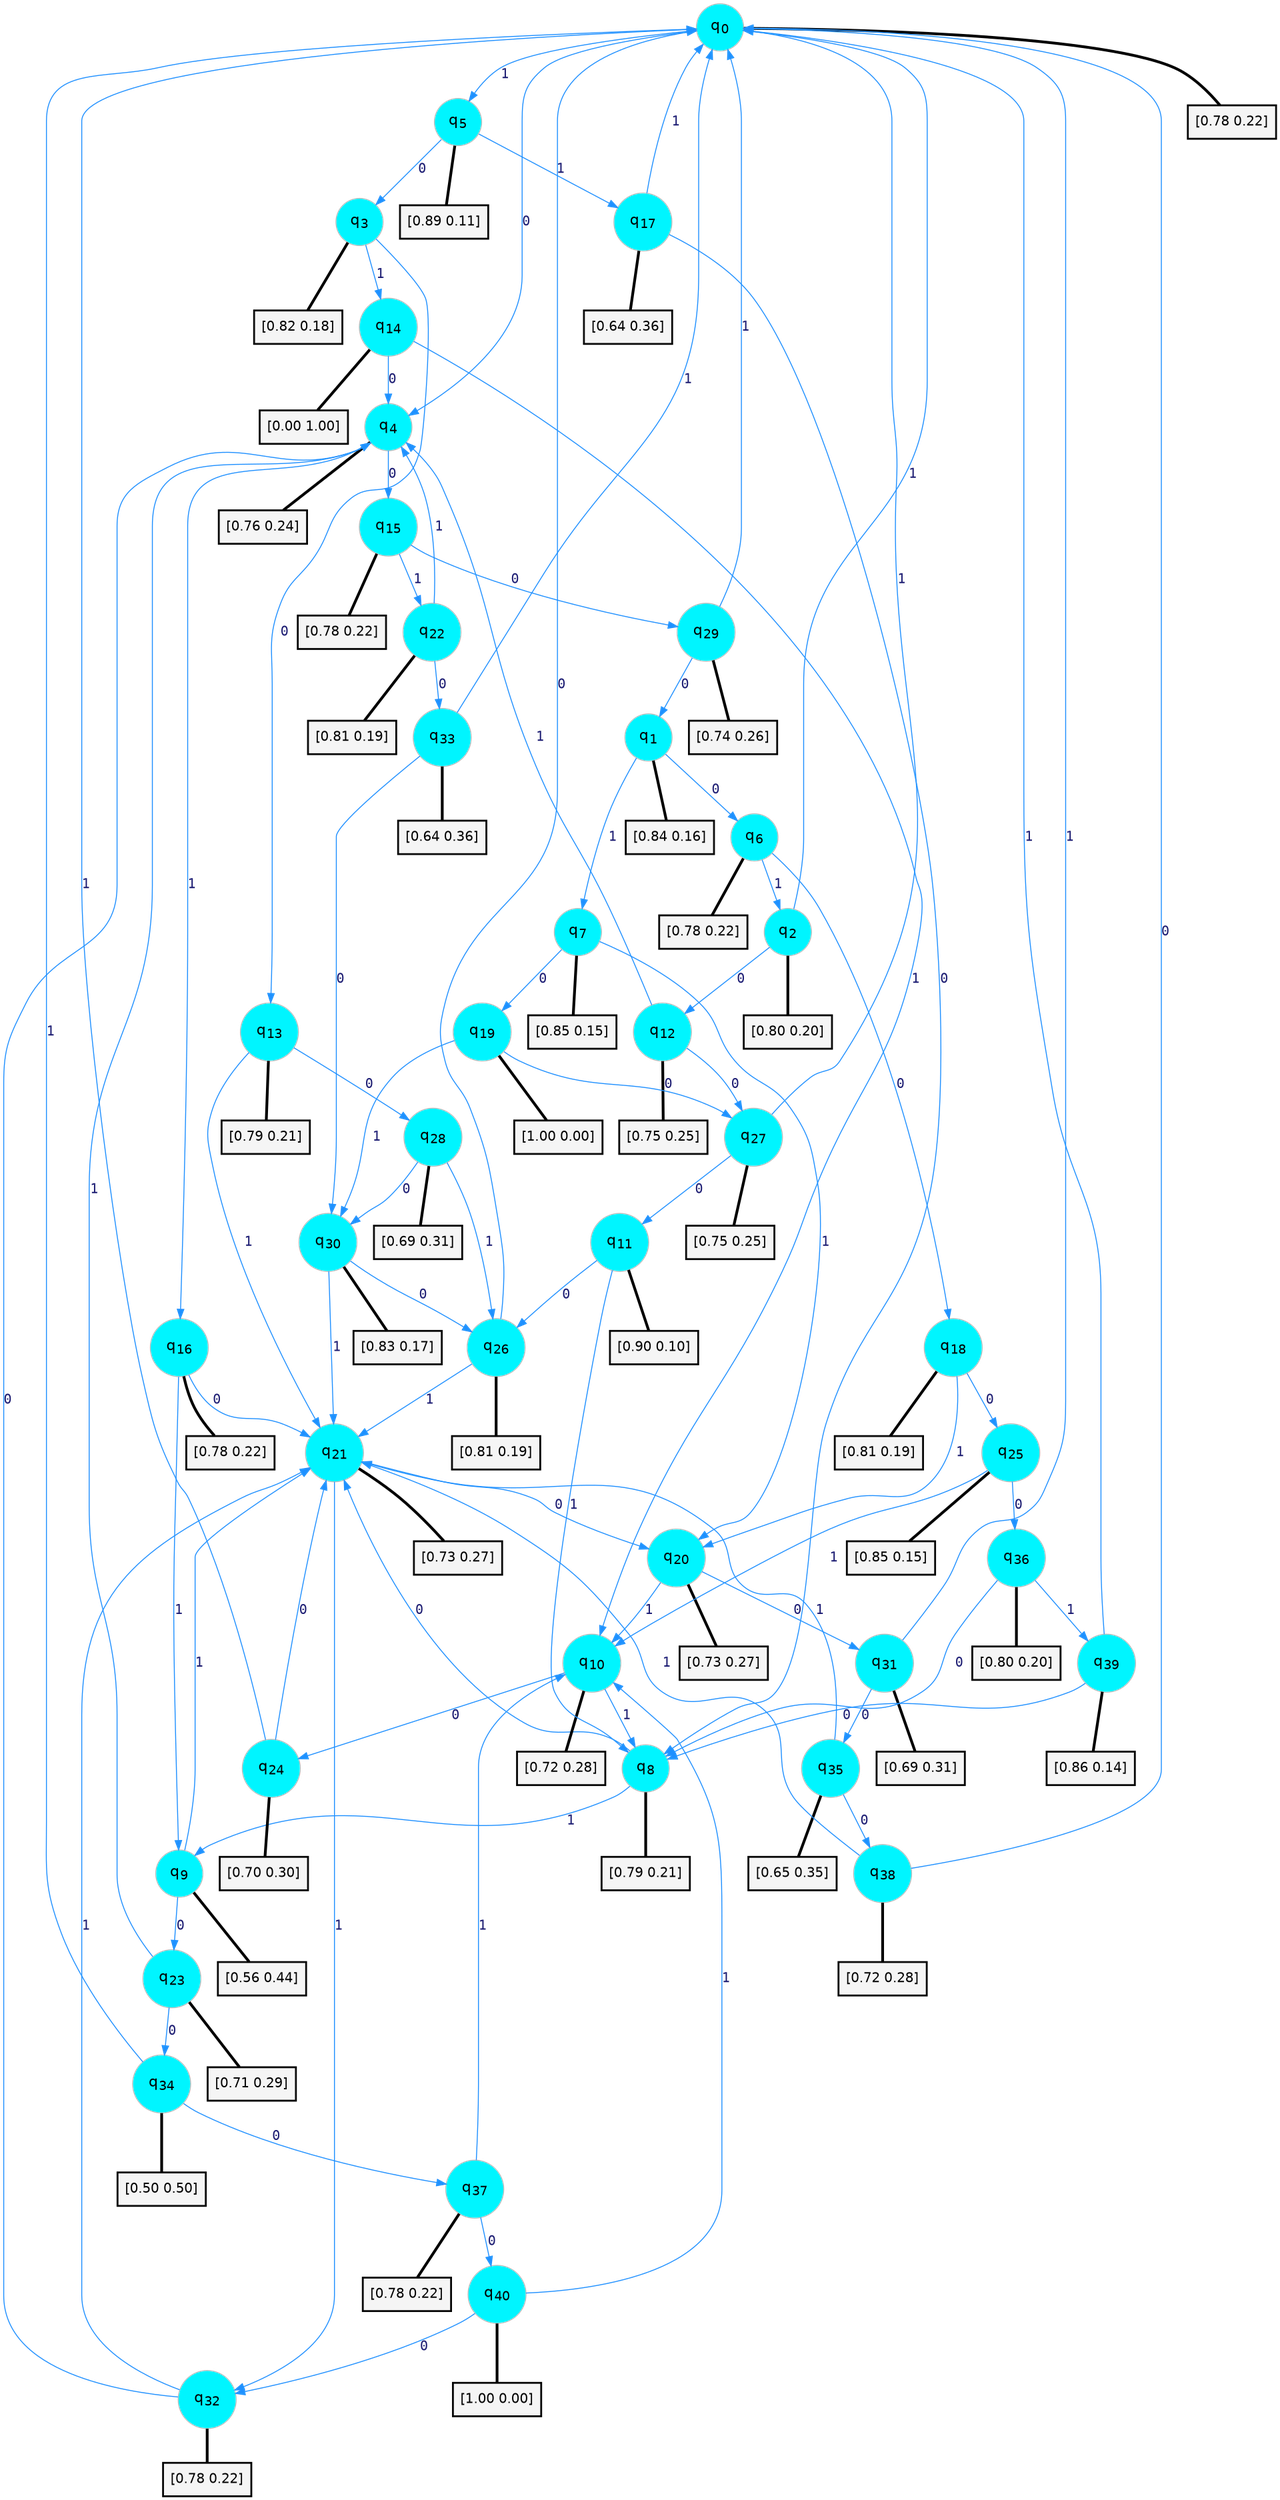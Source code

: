 digraph G {
graph [
bgcolor=transparent, dpi=300, rankdir=TD, size="40,25"];
node [
color=gray, fillcolor=turquoise1, fontcolor=black, fontname=Helvetica, fontsize=16, fontweight=bold, shape=circle, style=filled];
edge [
arrowsize=1, color=dodgerblue1, fontcolor=midnightblue, fontname=courier, fontweight=bold, penwidth=1, style=solid, weight=20];
0[label=<q<SUB>0</SUB>>];
1[label=<q<SUB>1</SUB>>];
2[label=<q<SUB>2</SUB>>];
3[label=<q<SUB>3</SUB>>];
4[label=<q<SUB>4</SUB>>];
5[label=<q<SUB>5</SUB>>];
6[label=<q<SUB>6</SUB>>];
7[label=<q<SUB>7</SUB>>];
8[label=<q<SUB>8</SUB>>];
9[label=<q<SUB>9</SUB>>];
10[label=<q<SUB>10</SUB>>];
11[label=<q<SUB>11</SUB>>];
12[label=<q<SUB>12</SUB>>];
13[label=<q<SUB>13</SUB>>];
14[label=<q<SUB>14</SUB>>];
15[label=<q<SUB>15</SUB>>];
16[label=<q<SUB>16</SUB>>];
17[label=<q<SUB>17</SUB>>];
18[label=<q<SUB>18</SUB>>];
19[label=<q<SUB>19</SUB>>];
20[label=<q<SUB>20</SUB>>];
21[label=<q<SUB>21</SUB>>];
22[label=<q<SUB>22</SUB>>];
23[label=<q<SUB>23</SUB>>];
24[label=<q<SUB>24</SUB>>];
25[label=<q<SUB>25</SUB>>];
26[label=<q<SUB>26</SUB>>];
27[label=<q<SUB>27</SUB>>];
28[label=<q<SUB>28</SUB>>];
29[label=<q<SUB>29</SUB>>];
30[label=<q<SUB>30</SUB>>];
31[label=<q<SUB>31</SUB>>];
32[label=<q<SUB>32</SUB>>];
33[label=<q<SUB>33</SUB>>];
34[label=<q<SUB>34</SUB>>];
35[label=<q<SUB>35</SUB>>];
36[label=<q<SUB>36</SUB>>];
37[label=<q<SUB>37</SUB>>];
38[label=<q<SUB>38</SUB>>];
39[label=<q<SUB>39</SUB>>];
40[label=<q<SUB>40</SUB>>];
41[label="[0.78 0.22]", shape=box,fontcolor=black, fontname=Helvetica, fontsize=14, penwidth=2, fillcolor=whitesmoke,color=black];
42[label="[0.84 0.16]", shape=box,fontcolor=black, fontname=Helvetica, fontsize=14, penwidth=2, fillcolor=whitesmoke,color=black];
43[label="[0.80 0.20]", shape=box,fontcolor=black, fontname=Helvetica, fontsize=14, penwidth=2, fillcolor=whitesmoke,color=black];
44[label="[0.82 0.18]", shape=box,fontcolor=black, fontname=Helvetica, fontsize=14, penwidth=2, fillcolor=whitesmoke,color=black];
45[label="[0.76 0.24]", shape=box,fontcolor=black, fontname=Helvetica, fontsize=14, penwidth=2, fillcolor=whitesmoke,color=black];
46[label="[0.89 0.11]", shape=box,fontcolor=black, fontname=Helvetica, fontsize=14, penwidth=2, fillcolor=whitesmoke,color=black];
47[label="[0.78 0.22]", shape=box,fontcolor=black, fontname=Helvetica, fontsize=14, penwidth=2, fillcolor=whitesmoke,color=black];
48[label="[0.85 0.15]", shape=box,fontcolor=black, fontname=Helvetica, fontsize=14, penwidth=2, fillcolor=whitesmoke,color=black];
49[label="[0.79 0.21]", shape=box,fontcolor=black, fontname=Helvetica, fontsize=14, penwidth=2, fillcolor=whitesmoke,color=black];
50[label="[0.56 0.44]", shape=box,fontcolor=black, fontname=Helvetica, fontsize=14, penwidth=2, fillcolor=whitesmoke,color=black];
51[label="[0.72 0.28]", shape=box,fontcolor=black, fontname=Helvetica, fontsize=14, penwidth=2, fillcolor=whitesmoke,color=black];
52[label="[0.90 0.10]", shape=box,fontcolor=black, fontname=Helvetica, fontsize=14, penwidth=2, fillcolor=whitesmoke,color=black];
53[label="[0.75 0.25]", shape=box,fontcolor=black, fontname=Helvetica, fontsize=14, penwidth=2, fillcolor=whitesmoke,color=black];
54[label="[0.79 0.21]", shape=box,fontcolor=black, fontname=Helvetica, fontsize=14, penwidth=2, fillcolor=whitesmoke,color=black];
55[label="[0.00 1.00]", shape=box,fontcolor=black, fontname=Helvetica, fontsize=14, penwidth=2, fillcolor=whitesmoke,color=black];
56[label="[0.78 0.22]", shape=box,fontcolor=black, fontname=Helvetica, fontsize=14, penwidth=2, fillcolor=whitesmoke,color=black];
57[label="[0.78 0.22]", shape=box,fontcolor=black, fontname=Helvetica, fontsize=14, penwidth=2, fillcolor=whitesmoke,color=black];
58[label="[0.64 0.36]", shape=box,fontcolor=black, fontname=Helvetica, fontsize=14, penwidth=2, fillcolor=whitesmoke,color=black];
59[label="[0.81 0.19]", shape=box,fontcolor=black, fontname=Helvetica, fontsize=14, penwidth=2, fillcolor=whitesmoke,color=black];
60[label="[1.00 0.00]", shape=box,fontcolor=black, fontname=Helvetica, fontsize=14, penwidth=2, fillcolor=whitesmoke,color=black];
61[label="[0.73 0.27]", shape=box,fontcolor=black, fontname=Helvetica, fontsize=14, penwidth=2, fillcolor=whitesmoke,color=black];
62[label="[0.73 0.27]", shape=box,fontcolor=black, fontname=Helvetica, fontsize=14, penwidth=2, fillcolor=whitesmoke,color=black];
63[label="[0.81 0.19]", shape=box,fontcolor=black, fontname=Helvetica, fontsize=14, penwidth=2, fillcolor=whitesmoke,color=black];
64[label="[0.71 0.29]", shape=box,fontcolor=black, fontname=Helvetica, fontsize=14, penwidth=2, fillcolor=whitesmoke,color=black];
65[label="[0.70 0.30]", shape=box,fontcolor=black, fontname=Helvetica, fontsize=14, penwidth=2, fillcolor=whitesmoke,color=black];
66[label="[0.85 0.15]", shape=box,fontcolor=black, fontname=Helvetica, fontsize=14, penwidth=2, fillcolor=whitesmoke,color=black];
67[label="[0.81 0.19]", shape=box,fontcolor=black, fontname=Helvetica, fontsize=14, penwidth=2, fillcolor=whitesmoke,color=black];
68[label="[0.75 0.25]", shape=box,fontcolor=black, fontname=Helvetica, fontsize=14, penwidth=2, fillcolor=whitesmoke,color=black];
69[label="[0.69 0.31]", shape=box,fontcolor=black, fontname=Helvetica, fontsize=14, penwidth=2, fillcolor=whitesmoke,color=black];
70[label="[0.74 0.26]", shape=box,fontcolor=black, fontname=Helvetica, fontsize=14, penwidth=2, fillcolor=whitesmoke,color=black];
71[label="[0.83 0.17]", shape=box,fontcolor=black, fontname=Helvetica, fontsize=14, penwidth=2, fillcolor=whitesmoke,color=black];
72[label="[0.69 0.31]", shape=box,fontcolor=black, fontname=Helvetica, fontsize=14, penwidth=2, fillcolor=whitesmoke,color=black];
73[label="[0.78 0.22]", shape=box,fontcolor=black, fontname=Helvetica, fontsize=14, penwidth=2, fillcolor=whitesmoke,color=black];
74[label="[0.64 0.36]", shape=box,fontcolor=black, fontname=Helvetica, fontsize=14, penwidth=2, fillcolor=whitesmoke,color=black];
75[label="[0.50 0.50]", shape=box,fontcolor=black, fontname=Helvetica, fontsize=14, penwidth=2, fillcolor=whitesmoke,color=black];
76[label="[0.65 0.35]", shape=box,fontcolor=black, fontname=Helvetica, fontsize=14, penwidth=2, fillcolor=whitesmoke,color=black];
77[label="[0.80 0.20]", shape=box,fontcolor=black, fontname=Helvetica, fontsize=14, penwidth=2, fillcolor=whitesmoke,color=black];
78[label="[0.78 0.22]", shape=box,fontcolor=black, fontname=Helvetica, fontsize=14, penwidth=2, fillcolor=whitesmoke,color=black];
79[label="[0.72 0.28]", shape=box,fontcolor=black, fontname=Helvetica, fontsize=14, penwidth=2, fillcolor=whitesmoke,color=black];
80[label="[0.86 0.14]", shape=box,fontcolor=black, fontname=Helvetica, fontsize=14, penwidth=2, fillcolor=whitesmoke,color=black];
81[label="[1.00 0.00]", shape=box,fontcolor=black, fontname=Helvetica, fontsize=14, penwidth=2, fillcolor=whitesmoke,color=black];
0->4 [label=0];
0->5 [label=1];
0->41 [arrowhead=none, penwidth=3,color=black];
1->6 [label=0];
1->7 [label=1];
1->42 [arrowhead=none, penwidth=3,color=black];
2->12 [label=0];
2->0 [label=1];
2->43 [arrowhead=none, penwidth=3,color=black];
3->13 [label=0];
3->14 [label=1];
3->44 [arrowhead=none, penwidth=3,color=black];
4->15 [label=0];
4->16 [label=1];
4->45 [arrowhead=none, penwidth=3,color=black];
5->3 [label=0];
5->17 [label=1];
5->46 [arrowhead=none, penwidth=3,color=black];
6->18 [label=0];
6->2 [label=1];
6->47 [arrowhead=none, penwidth=3,color=black];
7->19 [label=0];
7->20 [label=1];
7->48 [arrowhead=none, penwidth=3,color=black];
8->21 [label=0];
8->9 [label=1];
8->49 [arrowhead=none, penwidth=3,color=black];
9->23 [label=0];
9->21 [label=1];
9->50 [arrowhead=none, penwidth=3,color=black];
10->24 [label=0];
10->8 [label=1];
10->51 [arrowhead=none, penwidth=3,color=black];
11->26 [label=0];
11->8 [label=1];
11->52 [arrowhead=none, penwidth=3,color=black];
12->27 [label=0];
12->4 [label=1];
12->53 [arrowhead=none, penwidth=3,color=black];
13->28 [label=0];
13->21 [label=1];
13->54 [arrowhead=none, penwidth=3,color=black];
14->4 [label=0];
14->10 [label=1];
14->55 [arrowhead=none, penwidth=3,color=black];
15->29 [label=0];
15->22 [label=1];
15->56 [arrowhead=none, penwidth=3,color=black];
16->21 [label=0];
16->9 [label=1];
16->57 [arrowhead=none, penwidth=3,color=black];
17->8 [label=0];
17->0 [label=1];
17->58 [arrowhead=none, penwidth=3,color=black];
18->25 [label=0];
18->20 [label=1];
18->59 [arrowhead=none, penwidth=3,color=black];
19->27 [label=0];
19->30 [label=1];
19->60 [arrowhead=none, penwidth=3,color=black];
20->31 [label=0];
20->10 [label=1];
20->61 [arrowhead=none, penwidth=3,color=black];
21->20 [label=0];
21->32 [label=1];
21->62 [arrowhead=none, penwidth=3,color=black];
22->33 [label=0];
22->4 [label=1];
22->63 [arrowhead=none, penwidth=3,color=black];
23->34 [label=0];
23->4 [label=1];
23->64 [arrowhead=none, penwidth=3,color=black];
24->21 [label=0];
24->0 [label=1];
24->65 [arrowhead=none, penwidth=3,color=black];
25->36 [label=0];
25->10 [label=1];
25->66 [arrowhead=none, penwidth=3,color=black];
26->0 [label=0];
26->21 [label=1];
26->67 [arrowhead=none, penwidth=3,color=black];
27->11 [label=0];
27->0 [label=1];
27->68 [arrowhead=none, penwidth=3,color=black];
28->30 [label=0];
28->26 [label=1];
28->69 [arrowhead=none, penwidth=3,color=black];
29->1 [label=0];
29->0 [label=1];
29->70 [arrowhead=none, penwidth=3,color=black];
30->26 [label=0];
30->21 [label=1];
30->71 [arrowhead=none, penwidth=3,color=black];
31->35 [label=0];
31->0 [label=1];
31->72 [arrowhead=none, penwidth=3,color=black];
32->4 [label=0];
32->21 [label=1];
32->73 [arrowhead=none, penwidth=3,color=black];
33->30 [label=0];
33->0 [label=1];
33->74 [arrowhead=none, penwidth=3,color=black];
34->37 [label=0];
34->0 [label=1];
34->75 [arrowhead=none, penwidth=3,color=black];
35->38 [label=0];
35->21 [label=1];
35->76 [arrowhead=none, penwidth=3,color=black];
36->8 [label=0];
36->39 [label=1];
36->77 [arrowhead=none, penwidth=3,color=black];
37->40 [label=0];
37->10 [label=1];
37->78 [arrowhead=none, penwidth=3,color=black];
38->0 [label=0];
38->21 [label=1];
38->79 [arrowhead=none, penwidth=3,color=black];
39->8 [label=0];
39->0 [label=1];
39->80 [arrowhead=none, penwidth=3,color=black];
40->32 [label=0];
40->10 [label=1];
40->81 [arrowhead=none, penwidth=3,color=black];
}

